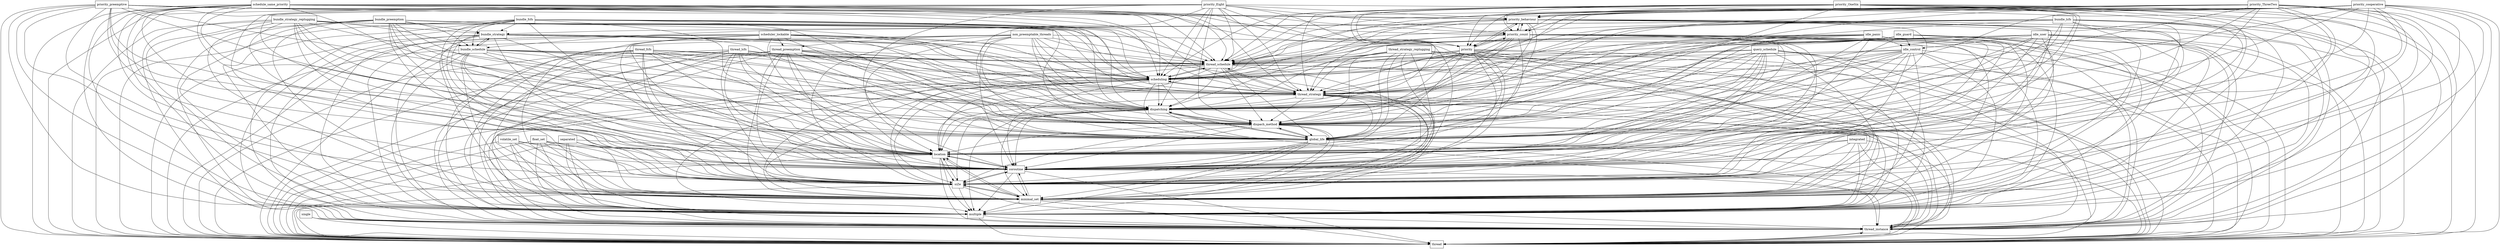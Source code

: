 digraph{
graph [rankdir=TB];
node [shape=box];
edge [arrowhead=normal];
0[label="single",]
1[label="thread_fcfs",]
2[label="dispatching",]
3[label="location",]
4[label="separated",]
5[label="thread_schedule",]
6[label="idle_guard",]
7[label="priority_preemptive",]
8[label="idle_user",]
9[label="scheduler_lockable",]
10[label="thread_instance",]
11[label="priority_cooperative",]
12[label="scheduling",]
13[label="priority_ThreeTwo",]
14[label="priority_behaviour",]
15[label="priority_count",]
16[label="bundle_lcfs",]
17[label="non_preemptable_threads",]
18[label="priority",]
19[label="thread",]
20[label="volatile_set",]
21[label="multiple",]
22[label="thread_strategy",]
23[label="thread_lcfs",]
24[label="thread_preemption",]
25[label="float_set",]
26[label="bundle_strategy",]
27[label="coroutine",]
28[label="dispach_method",]
29[label="bundle_preemption",]
30[label="bundle_fcfs",]
31[label="idle_panic",]
32[label="thread_strategy_replugging",]
33[label="integrated",]
34[label="minimal_set",]
35[label="siZe",]
36[label="global_life",]
37[label="bundle_schedule",]
38[label="schedule_same_priority",]
39[label="priority_OneSix",]
40[label="bundle_strategy_replugging",]
41[label="idle_control",]
42[label="query_schedule",]
43[label="priority_Eight",]
0->10[label="",]
0->19[label="",]
1->2[label="",]
1->3[label="",]
1->5[label="",]
1->10[label="",]
1->12[label="",]
1->19[label="",]
1->21[label="",]
1->22[label="",]
1->27[label="",]
1->28[label="",]
1->34[label="",]
1->35[label="",]
1->36[label="",]
2->3[label="",]
2->10[label="",]
2->19[label="",]
2->21[label="",]
2->27[label="",]
2->28[label="",]
2->34[label="",]
2->35[label="",]
2->36[label="",]
3->10[label="",]
3->19[label="",]
3->21[label="",]
3->27[label="",]
3->34[label="",]
3->35[label="",]
4->3[label="",]
4->10[label="",]
4->19[label="",]
4->21[label="",]
4->27[label="",]
4->34[label="",]
4->35[label="",]
5->2[label="",]
5->3[label="",]
5->10[label="",]
5->12[label="",]
5->19[label="",]
5->21[label="",]
5->22[label="",]
5->27[label="",]
5->28[label="",]
5->34[label="",]
5->35[label="",]
5->36[label="",]
6->2[label="",]
6->3[label="",]
6->5[label="",]
6->10[label="",]
6->12[label="",]
6->19[label="",]
6->21[label="",]
6->22[label="",]
6->27[label="",]
6->28[label="",]
6->34[label="",]
6->35[label="",]
6->36[label="",]
6->41[label="",]
7->2[label="",]
7->3[label="",]
7->5[label="",]
7->10[label="",]
7->12[label="",]
7->14[label="",]
7->15[label="",]
7->18[label="",]
7->19[label="",]
7->21[label="",]
7->22[label="",]
7->27[label="",]
7->28[label="",]
7->34[label="",]
7->35[label="",]
7->36[label="",]
8->2[label="",]
8->3[label="",]
8->5[label="",]
8->10[label="",]
8->12[label="",]
8->19[label="",]
8->21[label="",]
8->22[label="",]
8->27[label="",]
8->28[label="",]
8->34[label="",]
8->35[label="",]
8->36[label="",]
8->41[label="",]
9->2[label="",]
9->3[label="",]
9->5[label="",]
9->10[label="",]
9->12[label="",]
9->19[label="",]
9->21[label="",]
9->22[label="",]
9->24[label="",]
9->27[label="",]
9->28[label="",]
9->34[label="",]
9->35[label="",]
9->36[label="",]
10->19[label="",]
11->2[label="",]
11->3[label="",]
11->5[label="",]
11->10[label="",]
11->12[label="",]
11->14[label="",]
11->15[label="",]
11->18[label="",]
11->19[label="",]
11->21[label="",]
11->22[label="",]
11->27[label="",]
11->28[label="",]
11->34[label="",]
11->35[label="",]
11->36[label="",]
12->2[label="",]
12->3[label="",]
12->5[label="",]
12->10[label="",]
12->19[label="",]
12->21[label="",]
12->22[label="",]
12->27[label="",]
12->28[label="",]
12->34[label="",]
12->35[label="",]
12->36[label="",]
13->2[label="",]
13->3[label="",]
13->5[label="",]
13->10[label="",]
13->12[label="",]
13->14[label="",]
13->15[label="",]
13->18[label="",]
13->19[label="",]
13->21[label="",]
13->22[label="",]
13->27[label="",]
13->28[label="",]
13->34[label="",]
13->35[label="",]
13->36[label="",]
14->2[label="",]
14->3[label="",]
14->5[label="",]
14->10[label="",]
14->12[label="",]
14->15[label="",]
14->18[label="",]
14->19[label="",]
14->21[label="",]
14->22[label="",]
14->27[label="",]
14->28[label="",]
14->34[label="",]
14->35[label="",]
14->36[label="",]
15->2[label="",]
15->3[label="",]
15->5[label="",]
15->10[label="",]
15->12[label="",]
15->14[label="",]
15->18[label="",]
15->19[label="",]
15->21[label="",]
15->22[label="",]
15->27[label="",]
15->28[label="",]
15->34[label="",]
15->35[label="",]
15->36[label="",]
16->2[label="",]
16->3[label="",]
16->5[label="",]
16->10[label="",]
16->12[label="",]
16->19[label="",]
16->21[label="",]
16->22[label="",]
16->26[label="",]
16->27[label="",]
16->28[label="",]
16->34[label="",]
16->35[label="",]
16->36[label="",]
16->37[label="",]
17->2[label="",]
17->3[label="",]
17->5[label="",]
17->10[label="",]
17->12[label="",]
17->19[label="",]
17->21[label="",]
17->22[label="",]
17->24[label="",]
17->27[label="",]
17->28[label="",]
17->34[label="",]
17->35[label="",]
17->36[label="",]
18->2[label="",]
18->3[label="",]
18->5[label="",]
18->10[label="",]
18->12[label="",]
18->14[label="",]
18->15[label="",]
18->19[label="",]
18->21[label="",]
18->22[label="",]
18->27[label="",]
18->28[label="",]
18->34[label="",]
18->35[label="",]
18->36[label="",]
19->10[label="",]
20->3[label="",]
20->10[label="",]
20->19[label="",]
20->21[label="",]
20->27[label="",]
20->34[label="",]
20->35[label="",]
21->10[label="",]
21->19[label="",]
22->2[label="",]
22->3[label="",]
22->5[label="",]
22->10[label="",]
22->12[label="",]
22->19[label="",]
22->21[label="",]
22->27[label="",]
22->28[label="",]
22->34[label="",]
22->35[label="",]
22->36[label="",]
23->2[label="",]
23->3[label="",]
23->5[label="",]
23->10[label="",]
23->12[label="",]
23->19[label="",]
23->21[label="",]
23->22[label="",]
23->27[label="",]
23->28[label="",]
23->34[label="",]
23->35[label="",]
23->36[label="",]
24->2[label="",]
24->3[label="",]
24->5[label="",]
24->10[label="",]
24->12[label="",]
24->19[label="",]
24->21[label="",]
24->22[label="",]
24->27[label="",]
24->28[label="",]
24->34[label="",]
24->35[label="",]
24->36[label="",]
25->3[label="",]
25->10[label="",]
25->19[label="",]
25->21[label="",]
25->27[label="",]
25->34[label="",]
25->35[label="",]
26->2[label="",]
26->3[label="",]
26->5[label="",]
26->10[label="",]
26->12[label="",]
26->19[label="",]
26->21[label="",]
26->22[label="",]
26->27[label="",]
26->28[label="",]
26->34[label="",]
26->35[label="",]
26->36[label="",]
26->37[label="",]
27->3[label="",]
27->10[label="",]
27->19[label="",]
27->21[label="",]
27->34[label="",]
27->35[label="",]
28->2[label="",]
28->3[label="",]
28->10[label="",]
28->19[label="",]
28->21[label="",]
28->27[label="",]
28->34[label="",]
28->35[label="",]
28->36[label="",]
29->2[label="",]
29->3[label="",]
29->5[label="",]
29->10[label="",]
29->12[label="",]
29->19[label="",]
29->21[label="",]
29->22[label="",]
29->26[label="",]
29->27[label="",]
29->28[label="",]
29->34[label="",]
29->35[label="",]
29->36[label="",]
29->37[label="",]
30->2[label="",]
30->3[label="",]
30->5[label="",]
30->10[label="",]
30->12[label="",]
30->19[label="",]
30->21[label="",]
30->22[label="",]
30->26[label="",]
30->27[label="",]
30->28[label="",]
30->34[label="",]
30->35[label="",]
30->36[label="",]
30->37[label="",]
31->2[label="",]
31->3[label="",]
31->5[label="",]
31->10[label="",]
31->12[label="",]
31->19[label="",]
31->21[label="",]
31->22[label="",]
31->27[label="",]
31->28[label="",]
31->34[label="",]
31->35[label="",]
31->36[label="",]
31->41[label="",]
32->2[label="",]
32->3[label="",]
32->5[label="",]
32->10[label="",]
32->12[label="",]
32->19[label="",]
32->21[label="",]
32->22[label="",]
32->27[label="",]
32->28[label="",]
32->34[label="",]
32->35[label="",]
32->36[label="",]
33->3[label="",]
33->10[label="",]
33->19[label="",]
33->21[label="",]
33->27[label="",]
33->34[label="",]
33->35[label="",]
34->3[label="",]
34->10[label="",]
34->19[label="",]
34->21[label="",]
34->27[label="",]
34->35[label="",]
35->3[label="",]
35->10[label="",]
35->19[label="",]
35->21[label="",]
35->27[label="",]
35->34[label="",]
36->2[label="",]
36->3[label="",]
36->10[label="",]
36->19[label="",]
36->21[label="",]
36->27[label="",]
36->28[label="",]
36->34[label="",]
36->35[label="",]
37->2[label="",]
37->3[label="",]
37->5[label="",]
37->10[label="",]
37->12[label="",]
37->19[label="",]
37->21[label="",]
37->22[label="",]
37->26[label="",]
37->27[label="",]
37->28[label="",]
37->34[label="",]
37->35[label="",]
37->36[label="",]
38->2[label="",]
38->3[label="",]
38->5[label="",]
38->10[label="",]
38->12[label="",]
38->14[label="",]
38->15[label="",]
38->18[label="",]
38->19[label="",]
38->21[label="",]
38->22[label="",]
38->27[label="",]
38->28[label="",]
38->34[label="",]
38->35[label="",]
38->36[label="",]
39->2[label="",]
39->3[label="",]
39->5[label="",]
39->10[label="",]
39->12[label="",]
39->14[label="",]
39->15[label="",]
39->18[label="",]
39->19[label="",]
39->21[label="",]
39->22[label="",]
39->27[label="",]
39->28[label="",]
39->34[label="",]
39->35[label="",]
39->36[label="",]
40->2[label="",]
40->3[label="",]
40->5[label="",]
40->10[label="",]
40->12[label="",]
40->19[label="",]
40->21[label="",]
40->22[label="",]
40->26[label="",]
40->27[label="",]
40->28[label="",]
40->34[label="",]
40->35[label="",]
40->36[label="",]
40->37[label="",]
41->2[label="",]
41->3[label="",]
41->5[label="",]
41->10[label="",]
41->12[label="",]
41->19[label="",]
41->21[label="",]
41->22[label="",]
41->27[label="",]
41->28[label="",]
41->34[label="",]
41->35[label="",]
41->36[label="",]
42->2[label="",]
42->3[label="",]
42->5[label="",]
42->10[label="",]
42->12[label="",]
42->19[label="",]
42->21[label="",]
42->22[label="",]
42->27[label="",]
42->28[label="",]
42->34[label="",]
42->35[label="",]
42->36[label="",]
43->2[label="",]
43->3[label="",]
43->5[label="",]
43->10[label="",]
43->12[label="",]
43->14[label="",]
43->15[label="",]
43->18[label="",]
43->19[label="",]
43->21[label="",]
43->22[label="",]
43->27[label="",]
43->28[label="",]
43->34[label="",]
43->35[label="",]
43->36[label="",]
}
